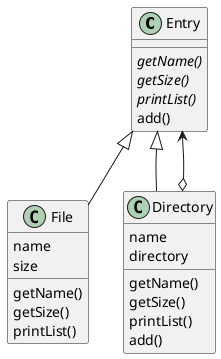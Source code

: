 @startuml

abstract class Entry
class File
class Directory

Entry <|-- File
Entry <|-- Directory
Directory o--> Entry

class Entry {
{abstract}getName()
{abstract}getSize()
{abstract} printList()
add()
}

class File {
name
size
getName()
getSize()
printList()
}

class Directory {
name
directory
getName()
getSize()
printList()
add()
}
@enduml